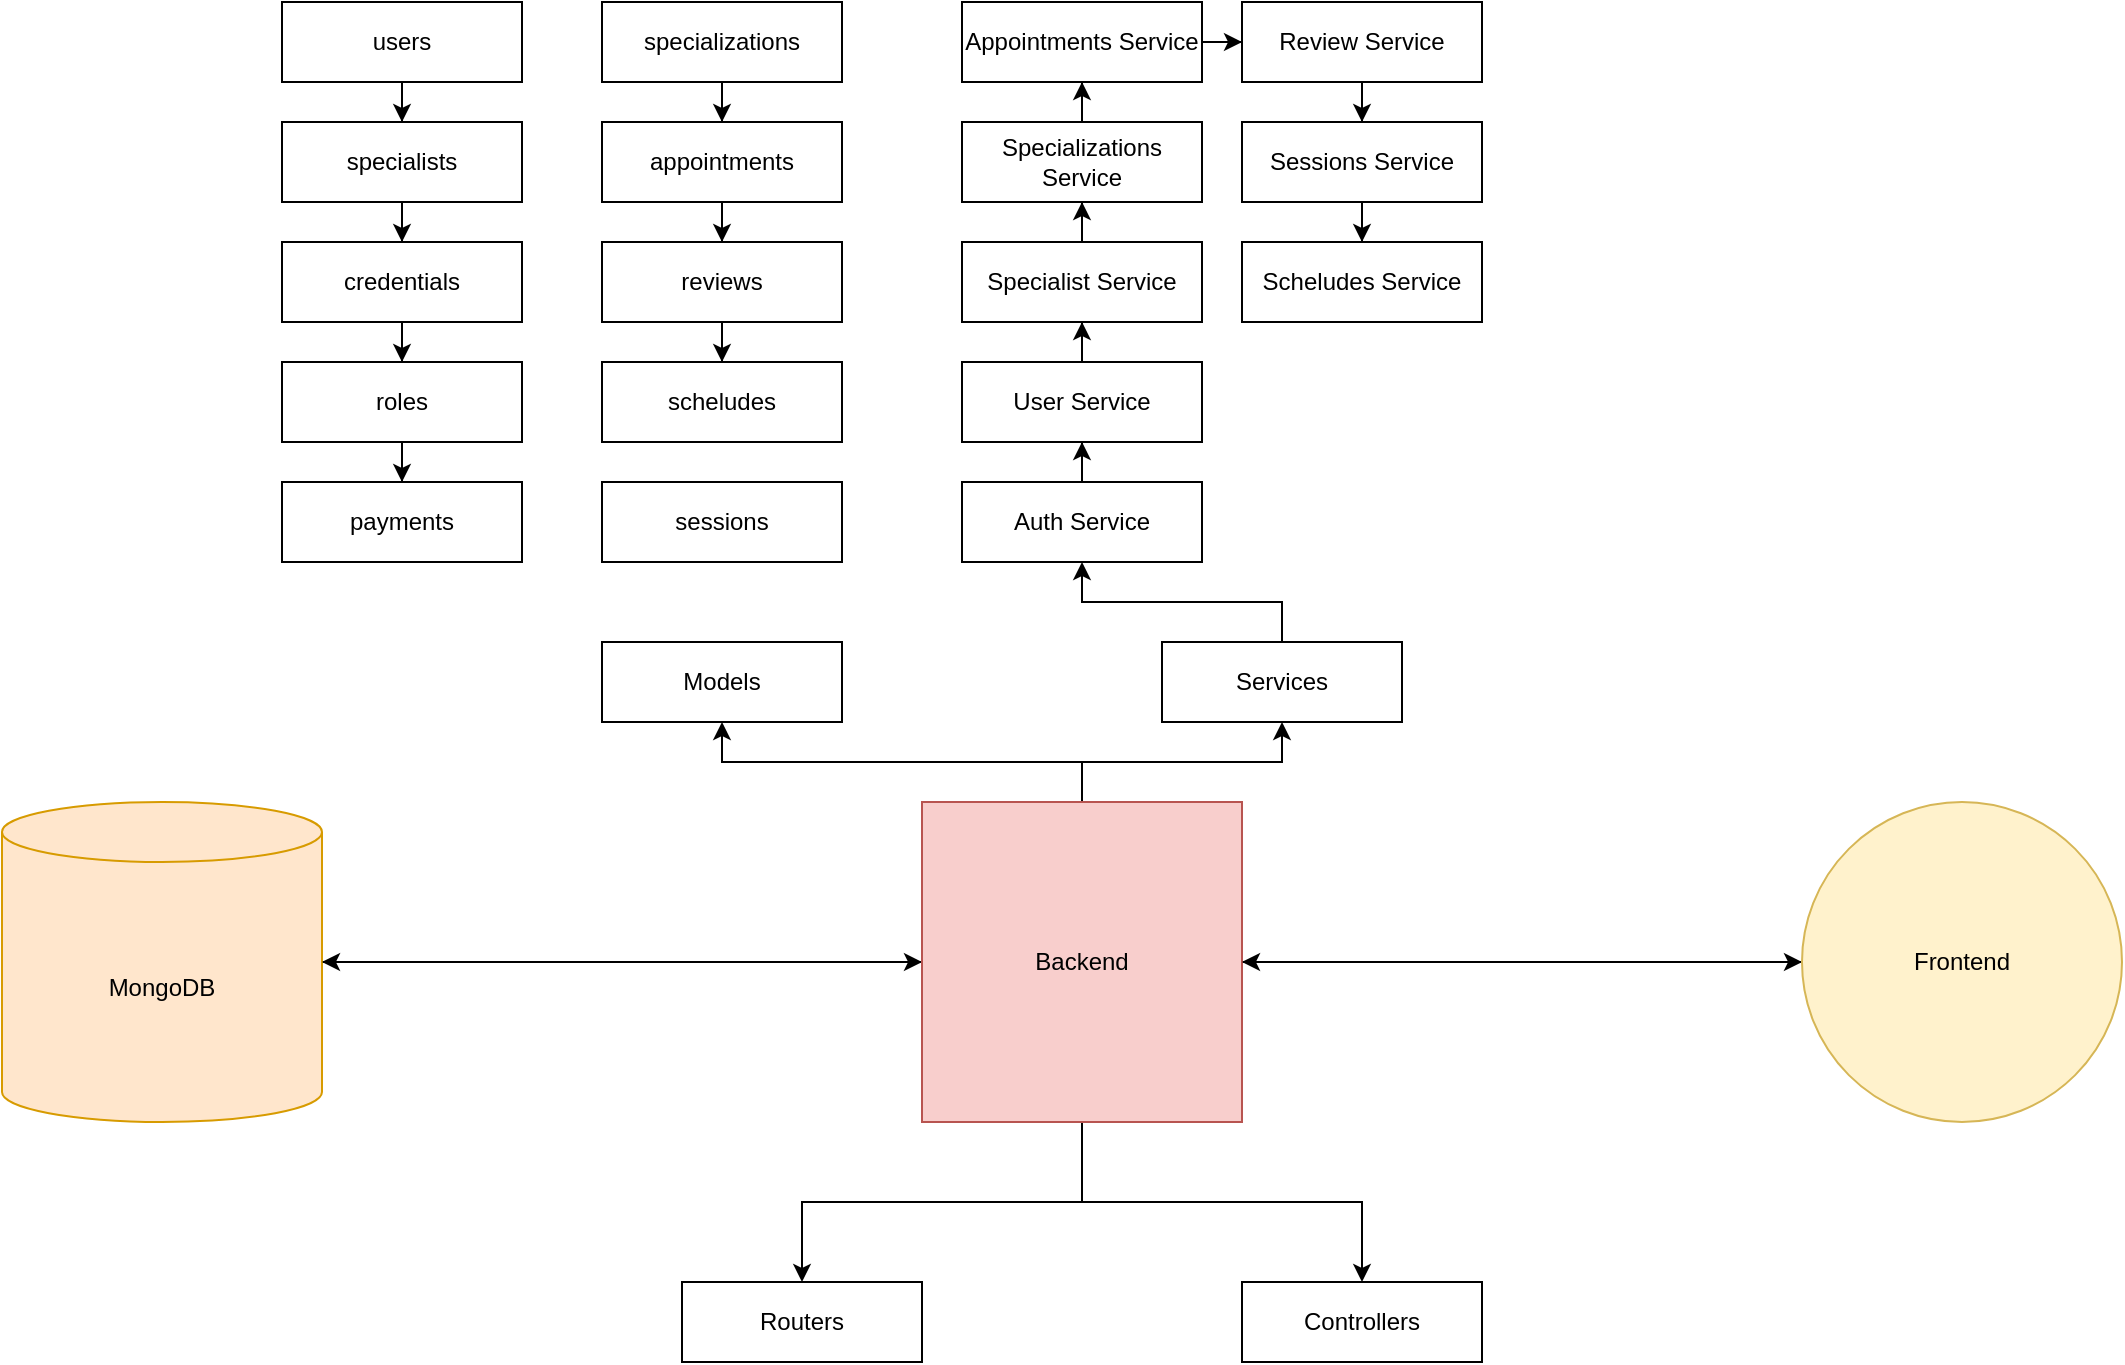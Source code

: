 <mxfile version="21.3.7" type="github">
  <diagram name="Page-1" id="P2r8PQwHnI45jQx_KM-w">
    <mxGraphModel dx="1207" dy="815" grid="1" gridSize="10" guides="1" tooltips="1" connect="1" arrows="1" fold="1" page="1" pageScale="1" pageWidth="827" pageHeight="1169" math="0" shadow="0">
      <root>
        <mxCell id="0" />
        <mxCell id="1" parent="0" />
        <mxCell id="yFn4UZGsjGsi2Lj1Uw5x-5" style="edgeStyle=orthogonalEdgeStyle;rounded=0;orthogonalLoop=1;jettySize=auto;html=1;exitX=1;exitY=0.5;exitDx=0;exitDy=0;exitPerimeter=0;entryX=0;entryY=0.5;entryDx=0;entryDy=0;" edge="1" parent="1" source="yFn4UZGsjGsi2Lj1Uw5x-1" target="yFn4UZGsjGsi2Lj1Uw5x-2">
          <mxGeometry relative="1" as="geometry" />
        </mxCell>
        <mxCell id="yFn4UZGsjGsi2Lj1Uw5x-1" value="MongoDB" style="shape=cylinder3;whiteSpace=wrap;html=1;boundedLbl=1;backgroundOutline=1;size=15;fillColor=#ffe6cc;strokeColor=#d79b00;" vertex="1" parent="1">
          <mxGeometry x="20" y="400" width="160" height="160" as="geometry" />
        </mxCell>
        <mxCell id="yFn4UZGsjGsi2Lj1Uw5x-6" style="edgeStyle=orthogonalEdgeStyle;rounded=0;orthogonalLoop=1;jettySize=auto;html=1;exitX=1;exitY=0.5;exitDx=0;exitDy=0;" edge="1" parent="1" source="yFn4UZGsjGsi2Lj1Uw5x-2" target="yFn4UZGsjGsi2Lj1Uw5x-4">
          <mxGeometry relative="1" as="geometry" />
        </mxCell>
        <mxCell id="yFn4UZGsjGsi2Lj1Uw5x-8" style="edgeStyle=orthogonalEdgeStyle;rounded=0;orthogonalLoop=1;jettySize=auto;html=1;exitX=0;exitY=0.5;exitDx=0;exitDy=0;" edge="1" parent="1" source="yFn4UZGsjGsi2Lj1Uw5x-2">
          <mxGeometry relative="1" as="geometry">
            <mxPoint x="180" y="480" as="targetPoint" />
          </mxGeometry>
        </mxCell>
        <mxCell id="yFn4UZGsjGsi2Lj1Uw5x-14" style="edgeStyle=orthogonalEdgeStyle;rounded=0;orthogonalLoop=1;jettySize=auto;html=1;exitX=0.5;exitY=0;exitDx=0;exitDy=0;entryX=0.5;entryY=1;entryDx=0;entryDy=0;" edge="1" parent="1" source="yFn4UZGsjGsi2Lj1Uw5x-2" target="yFn4UZGsjGsi2Lj1Uw5x-11">
          <mxGeometry relative="1" as="geometry" />
        </mxCell>
        <mxCell id="yFn4UZGsjGsi2Lj1Uw5x-15" style="edgeStyle=orthogonalEdgeStyle;rounded=0;orthogonalLoop=1;jettySize=auto;html=1;exitX=0.5;exitY=0;exitDx=0;exitDy=0;entryX=0.5;entryY=1;entryDx=0;entryDy=0;" edge="1" parent="1" source="yFn4UZGsjGsi2Lj1Uw5x-2" target="yFn4UZGsjGsi2Lj1Uw5x-9">
          <mxGeometry relative="1" as="geometry" />
        </mxCell>
        <mxCell id="yFn4UZGsjGsi2Lj1Uw5x-16" style="edgeStyle=orthogonalEdgeStyle;rounded=0;orthogonalLoop=1;jettySize=auto;html=1;exitX=0.5;exitY=1;exitDx=0;exitDy=0;entryX=0.5;entryY=0;entryDx=0;entryDy=0;" edge="1" parent="1" source="yFn4UZGsjGsi2Lj1Uw5x-2" target="yFn4UZGsjGsi2Lj1Uw5x-12">
          <mxGeometry relative="1" as="geometry" />
        </mxCell>
        <mxCell id="yFn4UZGsjGsi2Lj1Uw5x-17" style="edgeStyle=orthogonalEdgeStyle;rounded=0;orthogonalLoop=1;jettySize=auto;html=1;exitX=0.5;exitY=1;exitDx=0;exitDy=0;entryX=0.5;entryY=0;entryDx=0;entryDy=0;" edge="1" parent="1" source="yFn4UZGsjGsi2Lj1Uw5x-2" target="yFn4UZGsjGsi2Lj1Uw5x-13">
          <mxGeometry relative="1" as="geometry" />
        </mxCell>
        <mxCell id="yFn4UZGsjGsi2Lj1Uw5x-2" value="Backend" style="whiteSpace=wrap;html=1;aspect=fixed;fillColor=#f8cecc;strokeColor=#b85450;" vertex="1" parent="1">
          <mxGeometry x="480" y="400" width="160" height="160" as="geometry" />
        </mxCell>
        <mxCell id="yFn4UZGsjGsi2Lj1Uw5x-7" style="edgeStyle=orthogonalEdgeStyle;rounded=0;orthogonalLoop=1;jettySize=auto;html=1;exitX=0;exitY=0.5;exitDx=0;exitDy=0;entryX=1;entryY=0.5;entryDx=0;entryDy=0;" edge="1" parent="1" source="yFn4UZGsjGsi2Lj1Uw5x-4" target="yFn4UZGsjGsi2Lj1Uw5x-2">
          <mxGeometry relative="1" as="geometry" />
        </mxCell>
        <mxCell id="yFn4UZGsjGsi2Lj1Uw5x-4" value="Frontend" style="ellipse;whiteSpace=wrap;html=1;aspect=fixed;fillColor=#fff2cc;strokeColor=#d6b656;" vertex="1" parent="1">
          <mxGeometry x="920" y="400" width="160" height="160" as="geometry" />
        </mxCell>
        <mxCell id="yFn4UZGsjGsi2Lj1Uw5x-9" value="Models" style="rounded=0;whiteSpace=wrap;html=1;" vertex="1" parent="1">
          <mxGeometry x="320" y="320" width="120" height="40" as="geometry" />
        </mxCell>
        <mxCell id="yFn4UZGsjGsi2Lj1Uw5x-41" value="" style="edgeStyle=orthogonalEdgeStyle;rounded=0;orthogonalLoop=1;jettySize=auto;html=1;" edge="1" parent="1" source="yFn4UZGsjGsi2Lj1Uw5x-11" target="yFn4UZGsjGsi2Lj1Uw5x-40">
          <mxGeometry relative="1" as="geometry" />
        </mxCell>
        <mxCell id="yFn4UZGsjGsi2Lj1Uw5x-11" value="Services" style="rounded=0;whiteSpace=wrap;html=1;" vertex="1" parent="1">
          <mxGeometry x="600" y="320" width="120" height="40" as="geometry" />
        </mxCell>
        <mxCell id="yFn4UZGsjGsi2Lj1Uw5x-12" value="Routers" style="rounded=0;whiteSpace=wrap;html=1;" vertex="1" parent="1">
          <mxGeometry x="360" y="640" width="120" height="40" as="geometry" />
        </mxCell>
        <mxCell id="yFn4UZGsjGsi2Lj1Uw5x-13" value="Controllers" style="rounded=0;whiteSpace=wrap;html=1;" vertex="1" parent="1">
          <mxGeometry x="640" y="640" width="120" height="40" as="geometry" />
        </mxCell>
        <mxCell id="yFn4UZGsjGsi2Lj1Uw5x-20" value="" style="edgeStyle=orthogonalEdgeStyle;rounded=0;orthogonalLoop=1;jettySize=auto;html=1;" edge="1" parent="1" source="yFn4UZGsjGsi2Lj1Uw5x-18" target="yFn4UZGsjGsi2Lj1Uw5x-19">
          <mxGeometry relative="1" as="geometry" />
        </mxCell>
        <mxCell id="yFn4UZGsjGsi2Lj1Uw5x-18" value="users" style="rounded=0;whiteSpace=wrap;html=1;" vertex="1" parent="1">
          <mxGeometry x="160" width="120" height="40" as="geometry" />
        </mxCell>
        <mxCell id="yFn4UZGsjGsi2Lj1Uw5x-22" value="" style="edgeStyle=orthogonalEdgeStyle;rounded=0;orthogonalLoop=1;jettySize=auto;html=1;" edge="1" parent="1" source="yFn4UZGsjGsi2Lj1Uw5x-19" target="yFn4UZGsjGsi2Lj1Uw5x-21">
          <mxGeometry relative="1" as="geometry" />
        </mxCell>
        <mxCell id="yFn4UZGsjGsi2Lj1Uw5x-19" value="specialists" style="rounded=0;whiteSpace=wrap;html=1;" vertex="1" parent="1">
          <mxGeometry x="160" y="60" width="120" height="40" as="geometry" />
        </mxCell>
        <mxCell id="yFn4UZGsjGsi2Lj1Uw5x-24" value="" style="edgeStyle=orthogonalEdgeStyle;rounded=0;orthogonalLoop=1;jettySize=auto;html=1;" edge="1" parent="1" source="yFn4UZGsjGsi2Lj1Uw5x-21" target="yFn4UZGsjGsi2Lj1Uw5x-23">
          <mxGeometry relative="1" as="geometry" />
        </mxCell>
        <mxCell id="yFn4UZGsjGsi2Lj1Uw5x-21" value="credentials" style="rounded=0;whiteSpace=wrap;html=1;" vertex="1" parent="1">
          <mxGeometry x="160" y="120" width="120" height="40" as="geometry" />
        </mxCell>
        <mxCell id="yFn4UZGsjGsi2Lj1Uw5x-36" value="" style="edgeStyle=orthogonalEdgeStyle;rounded=0;orthogonalLoop=1;jettySize=auto;html=1;" edge="1" parent="1" source="yFn4UZGsjGsi2Lj1Uw5x-23" target="yFn4UZGsjGsi2Lj1Uw5x-35">
          <mxGeometry relative="1" as="geometry" />
        </mxCell>
        <mxCell id="yFn4UZGsjGsi2Lj1Uw5x-23" value="roles" style="rounded=0;whiteSpace=wrap;html=1;" vertex="1" parent="1">
          <mxGeometry x="160" y="180" width="120" height="40" as="geometry" />
        </mxCell>
        <mxCell id="yFn4UZGsjGsi2Lj1Uw5x-28" value="" style="edgeStyle=orthogonalEdgeStyle;rounded=0;orthogonalLoop=1;jettySize=auto;html=1;" edge="1" parent="1" source="yFn4UZGsjGsi2Lj1Uw5x-25" target="yFn4UZGsjGsi2Lj1Uw5x-27">
          <mxGeometry relative="1" as="geometry" />
        </mxCell>
        <mxCell id="yFn4UZGsjGsi2Lj1Uw5x-25" value="specializations" style="rounded=0;whiteSpace=wrap;html=1;" vertex="1" parent="1">
          <mxGeometry x="320" width="120" height="40" as="geometry" />
        </mxCell>
        <mxCell id="yFn4UZGsjGsi2Lj1Uw5x-30" value="" style="edgeStyle=orthogonalEdgeStyle;rounded=0;orthogonalLoop=1;jettySize=auto;html=1;" edge="1" parent="1" source="yFn4UZGsjGsi2Lj1Uw5x-27" target="yFn4UZGsjGsi2Lj1Uw5x-29">
          <mxGeometry relative="1" as="geometry" />
        </mxCell>
        <mxCell id="yFn4UZGsjGsi2Lj1Uw5x-27" value="appointments" style="rounded=0;whiteSpace=wrap;html=1;" vertex="1" parent="1">
          <mxGeometry x="320" y="60" width="120" height="40" as="geometry" />
        </mxCell>
        <mxCell id="yFn4UZGsjGsi2Lj1Uw5x-33" value="" style="edgeStyle=orthogonalEdgeStyle;rounded=0;orthogonalLoop=1;jettySize=auto;html=1;" edge="1" parent="1" source="yFn4UZGsjGsi2Lj1Uw5x-29" target="yFn4UZGsjGsi2Lj1Uw5x-32">
          <mxGeometry relative="1" as="geometry" />
        </mxCell>
        <mxCell id="yFn4UZGsjGsi2Lj1Uw5x-29" value="reviews" style="rounded=0;whiteSpace=wrap;html=1;" vertex="1" parent="1">
          <mxGeometry x="320" y="120" width="120" height="40" as="geometry" />
        </mxCell>
        <mxCell id="yFn4UZGsjGsi2Lj1Uw5x-32" value="scheludes" style="rounded=0;whiteSpace=wrap;html=1;" vertex="1" parent="1">
          <mxGeometry x="320" y="180" width="120" height="40" as="geometry" />
        </mxCell>
        <mxCell id="yFn4UZGsjGsi2Lj1Uw5x-35" value="payments" style="rounded=0;whiteSpace=wrap;html=1;" vertex="1" parent="1">
          <mxGeometry x="160" y="240" width="120" height="40" as="geometry" />
        </mxCell>
        <mxCell id="yFn4UZGsjGsi2Lj1Uw5x-38" value="sessions" style="rounded=0;whiteSpace=wrap;html=1;" vertex="1" parent="1">
          <mxGeometry x="320" y="240" width="120" height="40" as="geometry" />
        </mxCell>
        <mxCell id="yFn4UZGsjGsi2Lj1Uw5x-43" value="" style="edgeStyle=orthogonalEdgeStyle;rounded=0;orthogonalLoop=1;jettySize=auto;html=1;" edge="1" parent="1" source="yFn4UZGsjGsi2Lj1Uw5x-40" target="yFn4UZGsjGsi2Lj1Uw5x-42">
          <mxGeometry relative="1" as="geometry" />
        </mxCell>
        <mxCell id="yFn4UZGsjGsi2Lj1Uw5x-40" value="Auth Service" style="rounded=0;whiteSpace=wrap;html=1;" vertex="1" parent="1">
          <mxGeometry x="500" y="240" width="120" height="40" as="geometry" />
        </mxCell>
        <mxCell id="yFn4UZGsjGsi2Lj1Uw5x-45" value="" style="edgeStyle=orthogonalEdgeStyle;rounded=0;orthogonalLoop=1;jettySize=auto;html=1;" edge="1" parent="1" source="yFn4UZGsjGsi2Lj1Uw5x-42" target="yFn4UZGsjGsi2Lj1Uw5x-44">
          <mxGeometry relative="1" as="geometry" />
        </mxCell>
        <mxCell id="yFn4UZGsjGsi2Lj1Uw5x-42" value="User Service" style="rounded=0;whiteSpace=wrap;html=1;" vertex="1" parent="1">
          <mxGeometry x="500" y="180" width="120" height="40" as="geometry" />
        </mxCell>
        <mxCell id="yFn4UZGsjGsi2Lj1Uw5x-47" value="" style="edgeStyle=orthogonalEdgeStyle;rounded=0;orthogonalLoop=1;jettySize=auto;html=1;" edge="1" parent="1" source="yFn4UZGsjGsi2Lj1Uw5x-44" target="yFn4UZGsjGsi2Lj1Uw5x-46">
          <mxGeometry relative="1" as="geometry" />
        </mxCell>
        <mxCell id="yFn4UZGsjGsi2Lj1Uw5x-44" value="Specialist Service" style="rounded=0;whiteSpace=wrap;html=1;" vertex="1" parent="1">
          <mxGeometry x="500" y="120" width="120" height="40" as="geometry" />
        </mxCell>
        <mxCell id="yFn4UZGsjGsi2Lj1Uw5x-49" value="" style="edgeStyle=orthogonalEdgeStyle;rounded=0;orthogonalLoop=1;jettySize=auto;html=1;" edge="1" parent="1" source="yFn4UZGsjGsi2Lj1Uw5x-46" target="yFn4UZGsjGsi2Lj1Uw5x-48">
          <mxGeometry relative="1" as="geometry" />
        </mxCell>
        <mxCell id="yFn4UZGsjGsi2Lj1Uw5x-46" value="Specializations Service" style="rounded=0;whiteSpace=wrap;html=1;" vertex="1" parent="1">
          <mxGeometry x="500" y="60" width="120" height="40" as="geometry" />
        </mxCell>
        <mxCell id="yFn4UZGsjGsi2Lj1Uw5x-51" value="" style="edgeStyle=orthogonalEdgeStyle;rounded=0;orthogonalLoop=1;jettySize=auto;html=1;" edge="1" parent="1" source="yFn4UZGsjGsi2Lj1Uw5x-48" target="yFn4UZGsjGsi2Lj1Uw5x-50">
          <mxGeometry relative="1" as="geometry" />
        </mxCell>
        <mxCell id="yFn4UZGsjGsi2Lj1Uw5x-48" value="Appointments Service" style="rounded=0;whiteSpace=wrap;html=1;" vertex="1" parent="1">
          <mxGeometry x="500" width="120" height="40" as="geometry" />
        </mxCell>
        <mxCell id="yFn4UZGsjGsi2Lj1Uw5x-53" value="" style="edgeStyle=orthogonalEdgeStyle;rounded=0;orthogonalLoop=1;jettySize=auto;html=1;" edge="1" parent="1" source="yFn4UZGsjGsi2Lj1Uw5x-50" target="yFn4UZGsjGsi2Lj1Uw5x-52">
          <mxGeometry relative="1" as="geometry" />
        </mxCell>
        <mxCell id="yFn4UZGsjGsi2Lj1Uw5x-50" value="Review Service" style="rounded=0;whiteSpace=wrap;html=1;" vertex="1" parent="1">
          <mxGeometry x="640" width="120" height="40" as="geometry" />
        </mxCell>
        <mxCell id="yFn4UZGsjGsi2Lj1Uw5x-55" value="" style="edgeStyle=orthogonalEdgeStyle;rounded=0;orthogonalLoop=1;jettySize=auto;html=1;" edge="1" parent="1" source="yFn4UZGsjGsi2Lj1Uw5x-52" target="yFn4UZGsjGsi2Lj1Uw5x-54">
          <mxGeometry relative="1" as="geometry" />
        </mxCell>
        <mxCell id="yFn4UZGsjGsi2Lj1Uw5x-52" value="Sessions Service" style="rounded=0;whiteSpace=wrap;html=1;" vertex="1" parent="1">
          <mxGeometry x="640" y="60" width="120" height="40" as="geometry" />
        </mxCell>
        <mxCell id="yFn4UZGsjGsi2Lj1Uw5x-54" value="Scheludes Service" style="rounded=0;whiteSpace=wrap;html=1;" vertex="1" parent="1">
          <mxGeometry x="640" y="120" width="120" height="40" as="geometry" />
        </mxCell>
      </root>
    </mxGraphModel>
  </diagram>
</mxfile>
